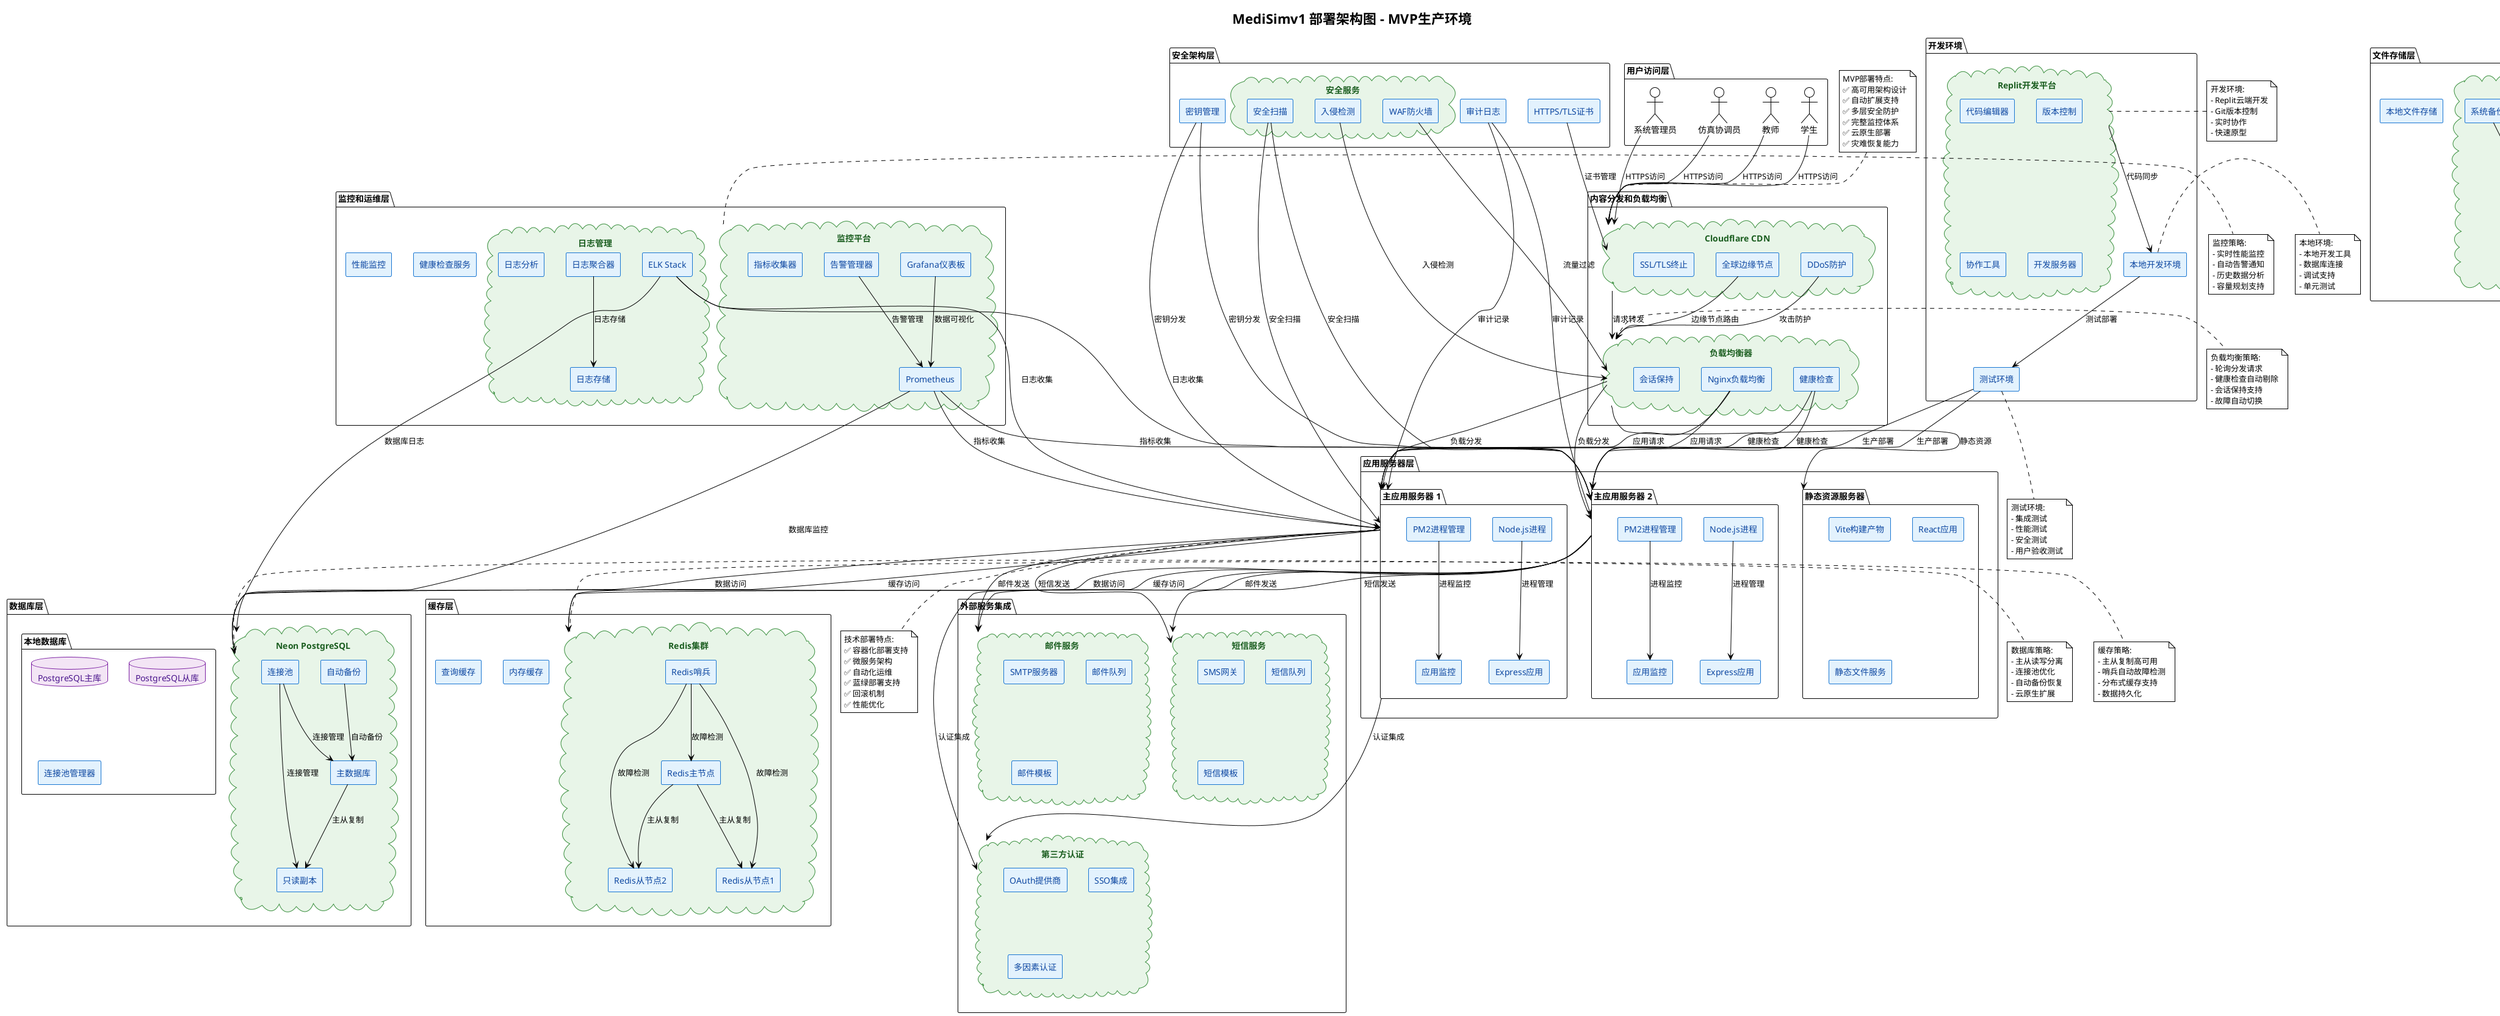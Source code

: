 @startuml MediSimv1-Deployment-Architecture
!theme plain
skinparam backgroundColor #FFFFFF
skinparam componentStyle rectangle

title MediSimv1 部署架构图 - MVP生产环境

' 定义样式
skinparam component {
    BackgroundColor #E3F2FD
    BorderColor #1976D2
    FontColor #0D47A1
}

skinparam database {
    BackgroundColor #F3E5F5
    BorderColor #7B1FA2
    FontColor #4A148C
}

skinparam cloud {
    BackgroundColor #E8F5E8
    BorderColor #388E3C
    FontColor #1B5E20
}

' 用户层
package "用户访问层" {
    actor "系统管理员" as Admin
    actor "仿真协调员" as Coordinator
    actor "教师" as Instructor
    actor "学生" as Student
}

' CDN和负载均衡
package "内容分发和负载均衡" {
    cloud "Cloudflare CDN" as CDN {
        component "全球边缘节点" as EdgeNodes
        component "DDoS防护" as DDoSProtection
        component "SSL/TLS终止" as SSLTermination
    }
    
    cloud "负载均衡器" as LoadBalancer {
        component "Nginx负载均衡" as NginxLB
        component "健康检查" as HealthCheck
        component "会话保持" as SessionSticky
    }
}

' 应用服务器层
package "应用服务器层" {
    package "主应用服务器 1" as AppServer1 {
        component "Node.js进程" as NodeProcess1
        component "Express应用" as ExpressApp1
        component "PM2进程管理" as PM2Manager1
        component "应用监控" as AppMonitor1
    }
    
    package "主应用服务器 2" as AppServer2 {
        component "Node.js进程" as NodeProcess2
        component "Express应用" as ExpressApp2
        component "PM2进程管理" as PM2Manager2
        component "应用监控" as AppMonitor2
    }
    
    package "静态资源服务器" as StaticServer {
        component "Vite构建产物" as ViteBuild
        component "React应用" as ReactApp
        component "静态文件服务" as StaticFiles
    }
}

' 缓存层
package "缓存层" {
    cloud "Redis集群" as RedisCluster {
        component "Redis主节点" as RedisMaster
        component "Redis从节点1" as RedisSlave1
        component "Redis从节点2" as RedisSlave2
        component "Redis哨兵" as RedisSentinel
    }
    
    component "内存缓存" as MemoryCache
    component "查询缓存" as QueryCache
}

' 数据库层
package "数据库层" {
    cloud "Neon PostgreSQL" as NeonDB {
        component "主数据库" as PrimaryDB
        component "只读副本" as ReadReplica
        component "连接池" as ConnectionPool
        component "自动备份" as AutoBackup
    }
    
    package "本地数据库" as LocalDB {
        database "PostgreSQL主库" as LocalPrimary
        database "PostgreSQL从库" as LocalReplica
        component "连接池管理器" as LocalConnectionPool
    }
}

' 文件存储层
package "文件存储层" {
    cloud "Google Cloud Storage" as GCS {
        component "医疗文档存储" as MedicalDocs
        component "用户上传文件" as UserUploads
        component "系统备份" as SystemBackups
        component "CDN缓存" as GCSCDN
    }
    
    component "本地文件存储" as LocalFileStorage
}

' 监控和日志层
package "监控和运维层" {
    cloud "监控平台" as MonitoringPlatform {
        component "Prometheus" as Prometheus
        component "Grafana仪表板" as Grafana
        component "告警管理器" as AlertManager
        component "指标收集器" as MetricsCollector
    }
    
    cloud "日志管理" as LogManagement {
        component "ELK Stack" as ELKStack
        component "日志聚合器" as LogAggregator
        component "日志分析" as LogAnalysis
        component "日志存储" as LogStorage
    }
    
    component "健康检查服务" as HealthCheckService
    component "性能监控" as PerformanceMonitor
}

' 安全层
package "安全架构层" {
    cloud "安全服务" as SecurityServices {
        component "WAF防火墙" as WAF
        component "DDoS防护" as DDoSProtection
        component "入侵检测" as IDS
        component "安全扫描" as SecurityScan
    }
    
    component "HTTPS/TLS证书" as SSLCert
    component "密钥管理" as KeyManagement
    component "审计日志" as AuditLog
}

' 外部服务
package "外部服务集成" {
    cloud "邮件服务" as EmailService {
        component "SMTP服务器" as SMTPServer
        component "邮件队列" as EmailQueue
        component "邮件模板" as EmailTemplates
    }
    
    cloud "短信服务" as SMSService {
        component "SMS网关" as SMSGateway
        component "短信队列" as SMSQueue
        component "短信模板" as SMSTemplates
    }
    
    cloud "第三方认证" as ThirdPartyAuth {
        component "OAuth提供商" as OAuthProvider
        component "SSO集成" as SSOIntegration
        component "多因素认证" as MFA
    }
}

' 开发环境
package "开发环境" {
    cloud "Replit开发平台" as ReplitDev {
        component "代码编辑器" as CodeEditor
        component "版本控制" as VersionControl
        component "协作工具" as CollaborationTools
        component "开发服务器" as DevServer
    }
    
    component "本地开发环境" as LocalDev
    component "测试环境" as TestEnv
}

' 连接关系 - 用户到CDN
Admin --> CDN : HTTPS访问
Coordinator --> CDN : HTTPS访问
Instructor --> CDN : HTTPS访问
Student --> CDN : HTTPS访问

' CDN到负载均衡器
CDN --> LoadBalancer : 请求转发
EdgeNodes --> LoadBalancer : 边缘节点路由
DDoSProtection --> LoadBalancer : 攻击防护

' 负载均衡器到应用服务器
LoadBalancer --> AppServer1 : 负载分发
LoadBalancer --> AppServer2 : 负载分发
LoadBalancer --> StaticServer : 静态资源

NginxLB --> AppServer1 : 应用请求
NginxLB --> AppServer2 : 应用请求
HealthCheck --> AppServer1 : 健康检查
HealthCheck --> AppServer2 : 健康检查

' 应用服务器内部
AppServer1 --> RedisCluster : 缓存访问
AppServer2 --> RedisCluster : 缓存访问
AppServer1 --> NeonDB : 数据访问
AppServer2 --> NeonDB : 数据访问

NodeProcess1 --> ExpressApp1 : 进程管理
NodeProcess2 --> ExpressApp2 : 进程管理
PM2Manager1 --> AppMonitor1 : 进程监控
PM2Manager2 --> AppMonitor2 : 进程监控

' 缓存层连接
RedisMaster --> RedisSlave1 : 主从复制
RedisMaster --> RedisSlave2 : 主从复制
RedisSentinel --> RedisMaster : 故障检测
RedisSentinel --> RedisSlave1 : 故障检测
RedisSentinel --> RedisSlave2 : 故障检测

' 数据库连接
PrimaryDB --> ReadReplica : 主从复制
ConnectionPool --> PrimaryDB : 连接管理
ConnectionPool --> ReadReplica : 连接管理
AutoBackup --> PrimaryDB : 自动备份

' 文件存储连接
MedicalDocs --> GCSCDN : CDN缓存
UserUploads --> GCSCDN : CDN缓存
SystemBackups --> GCSCDN : CDN缓存

' 监控连接
Prometheus --> AppServer1 : 指标收集
Prometheus --> AppServer2 : 指标收集
Prometheus --> NeonDB : 数据库监控
Grafana --> Prometheus : 数据可视化
AlertManager --> Prometheus : 告警管理

ELKStack --> AppServer1 : 日志收集
ELKStack --> AppServer2 : 日志收集
ELKStack --> NeonDB : 数据库日志
LogAggregator --> LogStorage : 日志存储

' 安全连接
WAF --> LoadBalancer : 流量过滤
IDS --> LoadBalancer : 入侵检测
SecurityScan --> AppServer1 : 安全扫描
SecurityScan --> AppServer2 : 安全扫描

SSLCert --> CDN : 证书管理
KeyManagement --> AppServer1 : 密钥分发
KeyManagement --> AppServer2 : 密钥分发
AuditLog --> AppServer1 : 审计记录
AuditLog --> AppServer2 : 审计记录

' 外部服务连接
AppServer1 --> EmailService : 邮件发送
AppServer2 --> EmailService : 邮件发送
AppServer1 --> SMSService : 短信发送
AppServer2 --> SMSService : 短信发送
AppServer1 --> ThirdPartyAuth : 认证集成
AppServer2 --> ThirdPartyAuth : 认证集成

' 开发环境连接
ReplitDev --> LocalDev : 代码同步
LocalDev --> TestEnv : 测试部署
TestEnv --> AppServer1 : 生产部署
TestEnv --> AppServer2 : 生产部署

' 数据流标注
note right of LoadBalancer
  负载均衡策略:
  - 轮询分发请求
  - 健康检查自动剔除
  - 会话保持支持
  - 故障自动切换
end note

note right of RedisCluster
  缓存策略:
  - 主从复制高可用
  - 哨兵自动故障检测
  - 分布式缓存支持
  - 数据持久化
end note

note right of NeonDB
  数据库策略:
  - 主从读写分离
  - 连接池优化
  - 自动备份恢复
  - 云原生扩展
end note

note right of MonitoringPlatform
  监控策略:
  - 实时性能监控
  - 自动告警通知
  - 历史数据分析
  - 容量规划支持
end note

' MVP部署特点
note top of CDN
  MVP部署特点:
  ✅ 高可用架构设计
  ✅ 自动扩展支持
  ✅ 多层安全防护
  ✅ 完整监控体系
  ✅ 云原生部署
  ✅ 灾难恢复能力
end note

note bottom of AppServer1
  技术部署特点:
  ✅ 容器化部署支持
  ✅ 微服务架构
  ✅ 自动化运维
  ✅ 蓝绿部署支持
  ✅ 回滚机制
  ✅ 性能优化
end note

' 部署环境说明
note left of ReplitDev
  开发环境:
  - Replit云端开发
  - Git版本控制
  - 实时协作
  - 快速原型
end note

note right of LocalDev
  本地环境:
  - 本地开发工具
  - 数据库连接
  - 调试支持
  - 单元测试
end note

note bottom of TestEnv
  测试环境:
  - 集成测试
  - 性能测试
  - 安全测试
  - 用户验收测试
end note

@enduml
